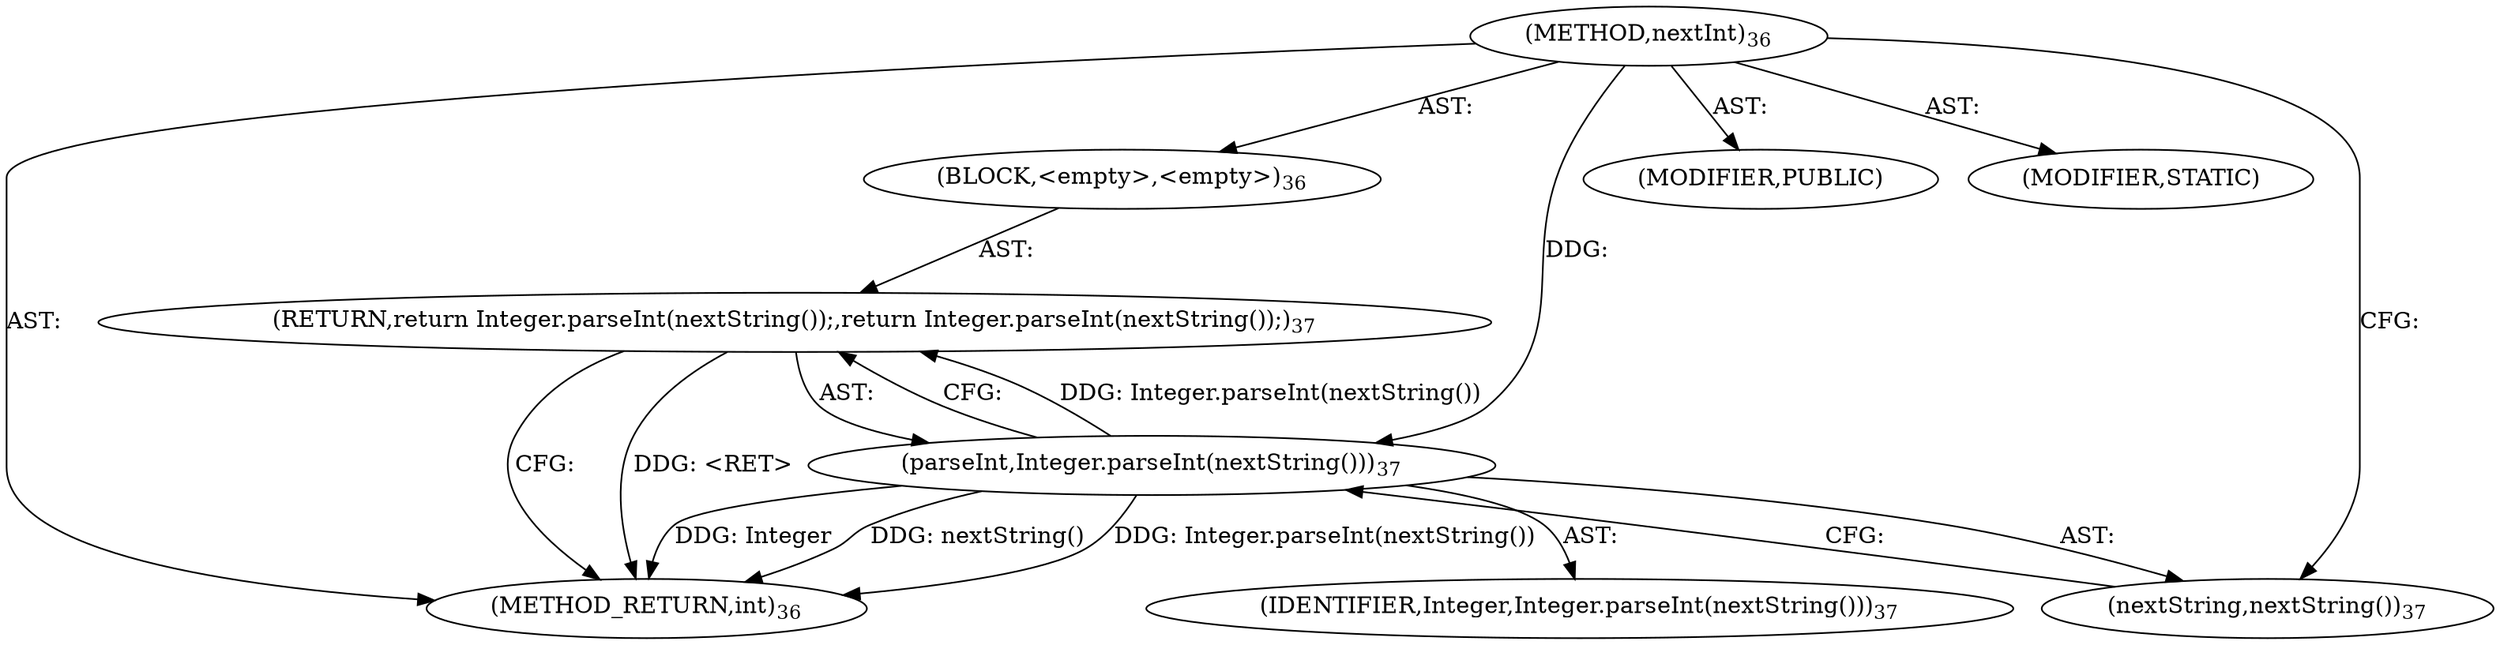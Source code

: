 digraph "nextInt" {  
"137" [label = <(METHOD,nextInt)<SUB>36</SUB>> ]
"138" [label = <(BLOCK,&lt;empty&gt;,&lt;empty&gt;)<SUB>36</SUB>> ]
"139" [label = <(RETURN,return Integer.parseInt(nextString());,return Integer.parseInt(nextString());)<SUB>37</SUB>> ]
"140" [label = <(parseInt,Integer.parseInt(nextString()))<SUB>37</SUB>> ]
"141" [label = <(IDENTIFIER,Integer,Integer.parseInt(nextString()))<SUB>37</SUB>> ]
"142" [label = <(nextString,nextString())<SUB>37</SUB>> ]
"143" [label = <(MODIFIER,PUBLIC)> ]
"144" [label = <(MODIFIER,STATIC)> ]
"145" [label = <(METHOD_RETURN,int)<SUB>36</SUB>> ]
  "137" -> "138"  [ label = "AST: "] 
  "137" -> "143"  [ label = "AST: "] 
  "137" -> "144"  [ label = "AST: "] 
  "137" -> "145"  [ label = "AST: "] 
  "138" -> "139"  [ label = "AST: "] 
  "139" -> "140"  [ label = "AST: "] 
  "140" -> "141"  [ label = "AST: "] 
  "140" -> "142"  [ label = "AST: "] 
  "139" -> "145"  [ label = "CFG: "] 
  "140" -> "139"  [ label = "CFG: "] 
  "142" -> "140"  [ label = "CFG: "] 
  "137" -> "142"  [ label = "CFG: "] 
  "139" -> "145"  [ label = "DDG: &lt;RET&gt;"] 
  "140" -> "145"  [ label = "DDG: Integer"] 
  "140" -> "145"  [ label = "DDG: nextString()"] 
  "140" -> "145"  [ label = "DDG: Integer.parseInt(nextString())"] 
  "140" -> "139"  [ label = "DDG: Integer.parseInt(nextString())"] 
  "137" -> "140"  [ label = "DDG: "] 
}
